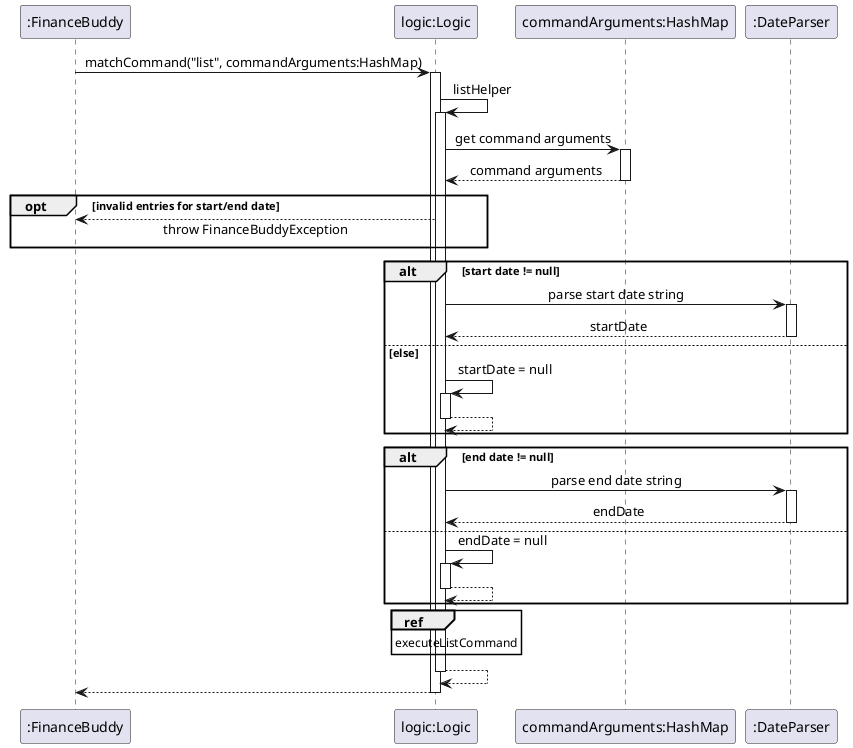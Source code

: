 @startuml
skinparam sequenceMessageAlign center
skinparam responseMessageBelowArrow true

participant ":FinanceBuddy" as fb
participant "logic:Logic" as app
participant "commandArguments:HashMap" as map
participant ":DateParser" as parser

fb -> app: matchCommand("list", commandArguments:HashMap)
activate app
app -> app: listHelper
activate app
' Get values from HashMap
app -> map : get command arguments
activate map
return command arguments

' Check for blank dates
opt invalid entries for start/end date
     fb <-- app : throw FinanceBuddyException
end

' Parse dates
alt start date != null
    app -> parser : parse start date string
    activate parser
    return startDate
    else else
        app -> app : startDate = null
        activate app
        return
end

alt end date != null
    app -> parser : parse end date string
    activate parser
    return endDate
    else
        app -> app : endDate = null
        activate app
        return
end
ref over app : executeListCommand
return
return
@enduml

@startuml
participant "logic:Logic" as app
participant ":SeeAllExpensesCommand" as expense
participant ":SeeAllIncomesCommand" as income
participant ":SeeAllEntriesCommand" as all
participant "financialList:FinancialList" as list
participant "budgetLogic:BudgetLogic" as bl
' Command execution based on type

    alt type equals "expense"
        create expense
        app -> expense ** : SeeAllExpensesCommand(startDate, endDate)
        activate expense
        return
        app -> expense : execute(financialList)
        activate expense
        ref over expense, list
        interact with list
        end
        return
        app -> bl : getBudgetAndBalance()
        activate bl
        return
    else type equals "income"
        create income
        app -> income ** : SeeAllIncomeCommand(startDate, endDate)
        activate income
        return
        app -> income : execute(financialList)
        activate income
        ref over income, list
        interact with list
        end
        return
        app -> bl : getBudgetAndBalance()
        activate bl
        return
    else type is null or empty
        create all
        app -> all ** : SeeAllEntriesCommand(startDate, endDate)
        activate all
        return
        app -> all : execute(financialList)
        activate all
        ref over all, list
        interact with list
        end
        return
        app -> bl : getBudgetAndBalance()
        activate bl
        return
    else else
        app -> app : print "Unknown argument"
        activate app
        return
    end



@enduml
    app -> all ** : SeeAllEntriesCommand(startDate, endDate)
    app -> all : execute(financialList)
    all -> list : interact